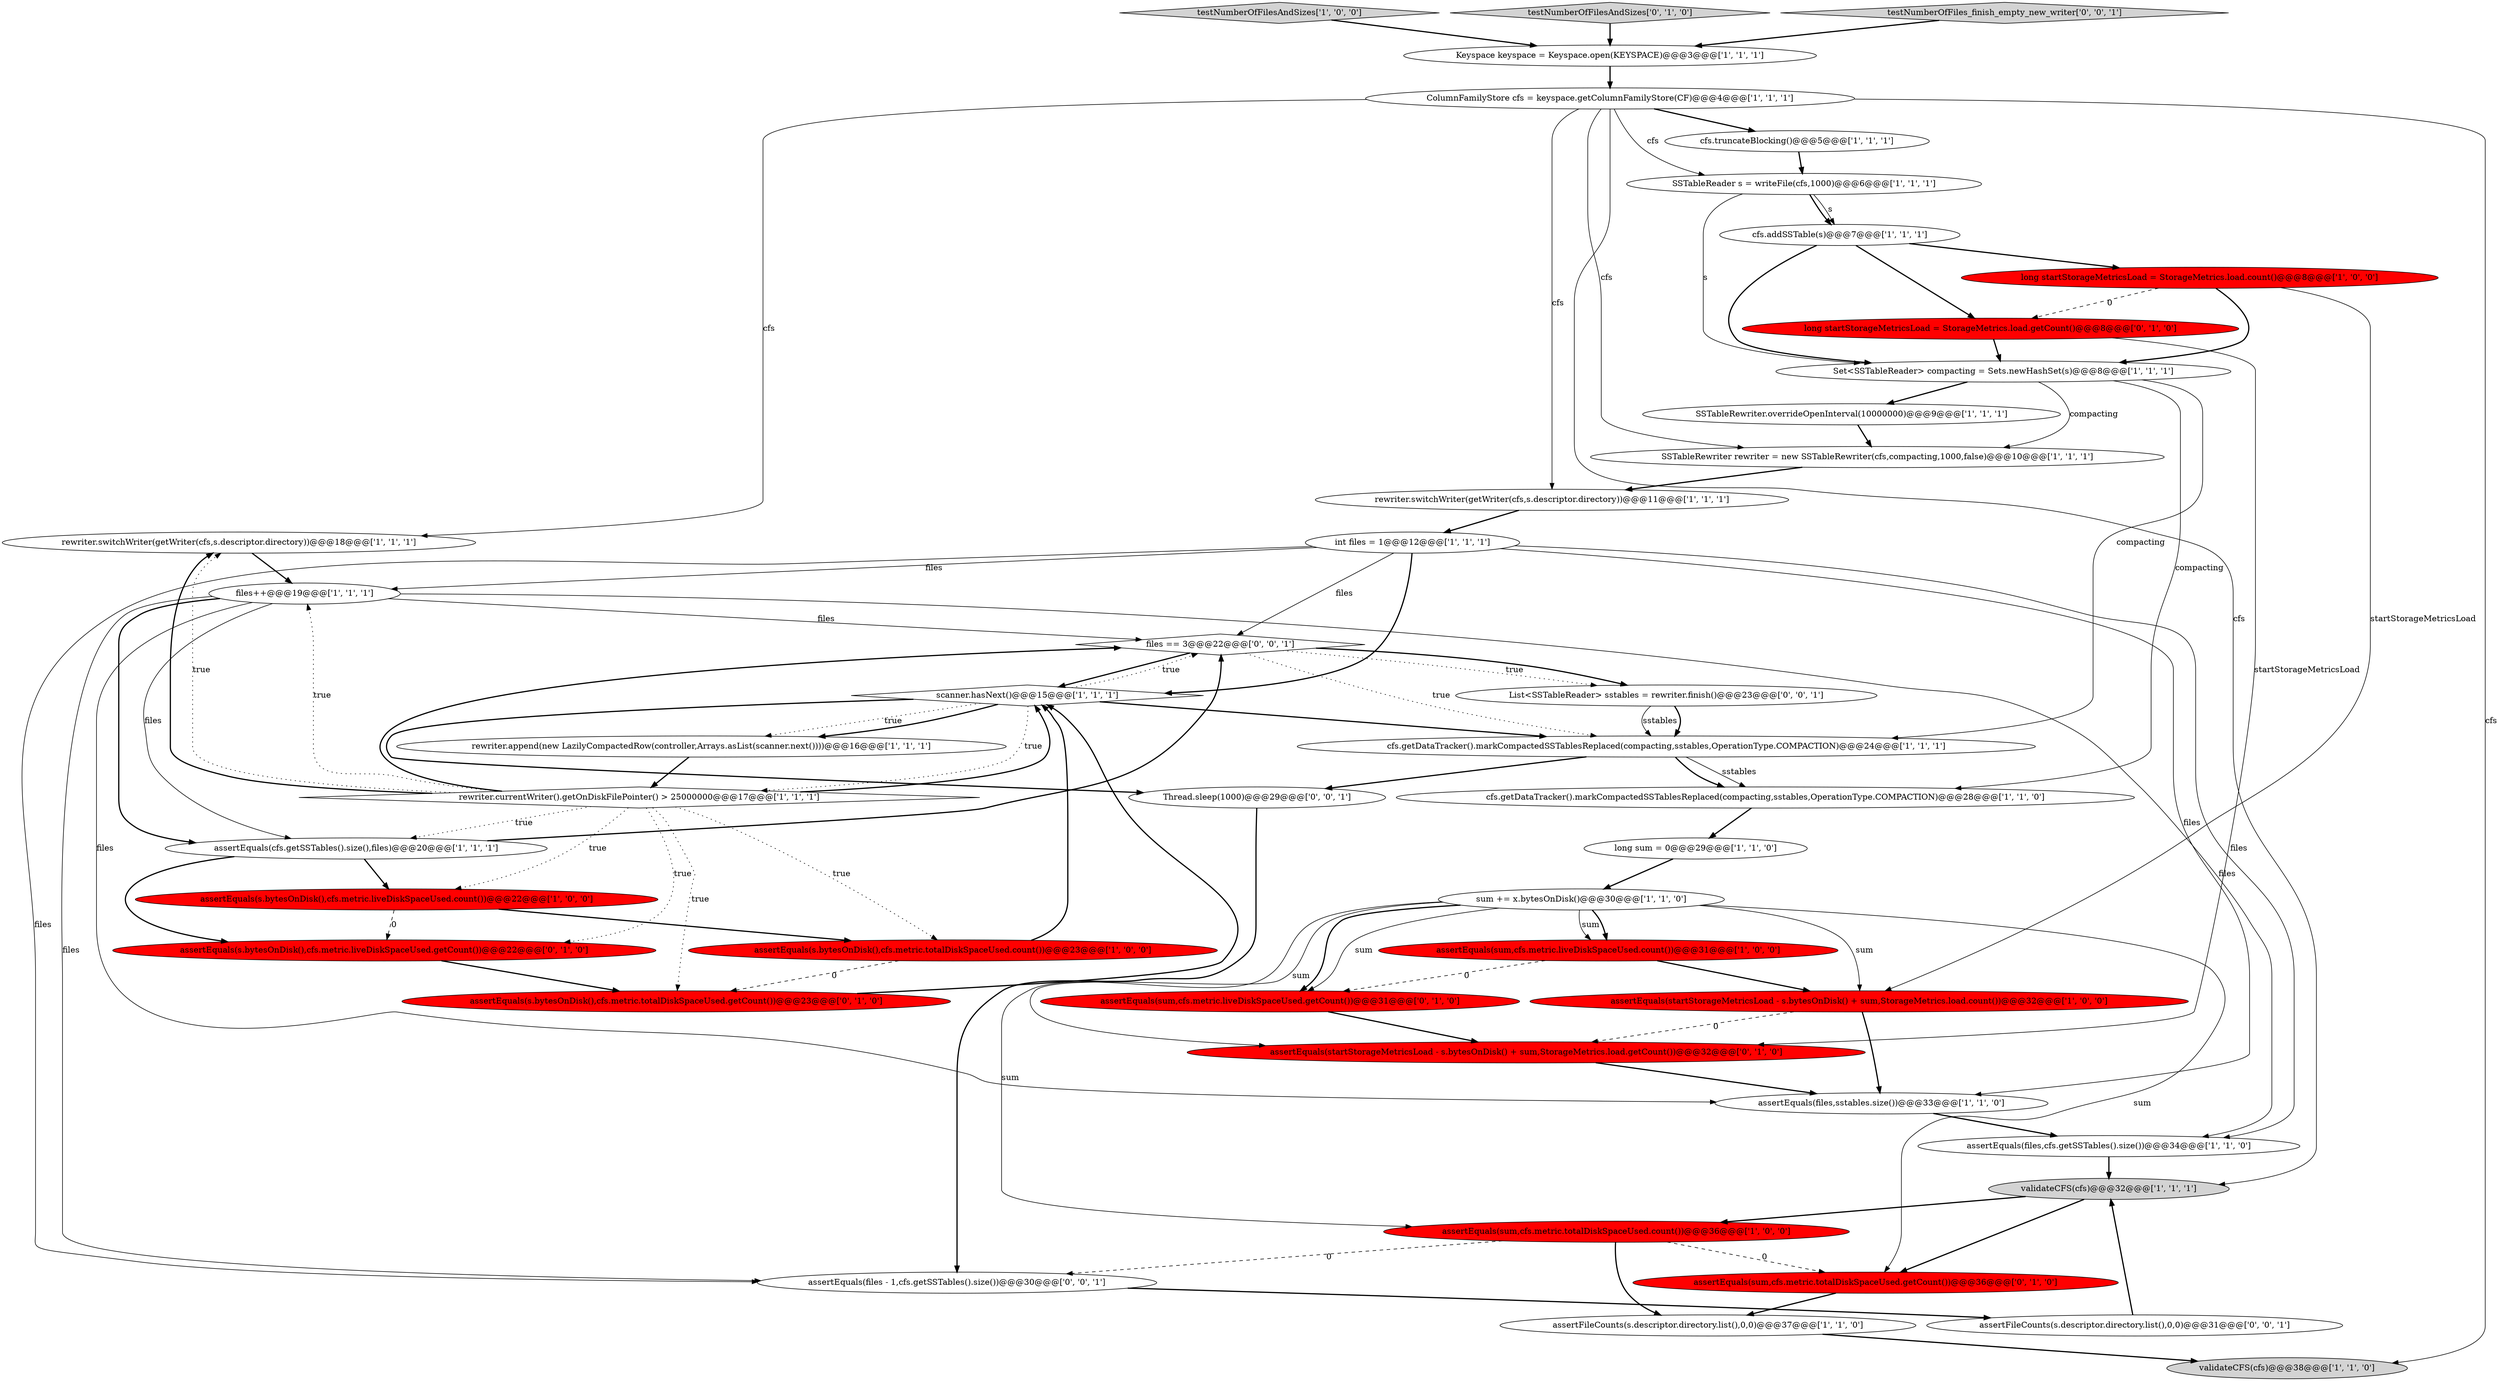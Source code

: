 digraph {
2 [style = filled, label = "Keyspace keyspace = Keyspace.open(KEYSPACE)@@@3@@@['1', '1', '1']", fillcolor = white, shape = ellipse image = "AAA0AAABBB1BBB"];
35 [style = filled, label = "assertEquals(sum,cfs.metric.liveDiskSpaceUsed.getCount())@@@31@@@['0', '1', '0']", fillcolor = red, shape = ellipse image = "AAA1AAABBB2BBB"];
7 [style = filled, label = "assertEquals(startStorageMetricsLoad - s.bytesOnDisk() + sum,StorageMetrics.load.count())@@@32@@@['1', '0', '0']", fillcolor = red, shape = ellipse image = "AAA1AAABBB1BBB"];
20 [style = filled, label = "rewriter.switchWriter(getWriter(cfs,s.descriptor.directory))@@@18@@@['1', '1', '1']", fillcolor = white, shape = ellipse image = "AAA0AAABBB1BBB"];
15 [style = filled, label = "Set<SSTableReader> compacting = Sets.newHashSet(s)@@@8@@@['1', '1', '1']", fillcolor = white, shape = ellipse image = "AAA0AAABBB1BBB"];
3 [style = filled, label = "cfs.getDataTracker().markCompactedSSTablesReplaced(compacting,sstables,OperationType.COMPACTION)@@@24@@@['1', '1', '1']", fillcolor = white, shape = ellipse image = "AAA0AAABBB1BBB"];
17 [style = filled, label = "cfs.truncateBlocking()@@@5@@@['1', '1', '1']", fillcolor = white, shape = ellipse image = "AAA0AAABBB1BBB"];
14 [style = filled, label = "assertEquals(files,cfs.getSSTables().size())@@@34@@@['1', '1', '0']", fillcolor = white, shape = ellipse image = "AAA0AAABBB1BBB"];
16 [style = filled, label = "ColumnFamilyStore cfs = keyspace.getColumnFamilyStore(CF)@@@4@@@['1', '1', '1']", fillcolor = white, shape = ellipse image = "AAA0AAABBB1BBB"];
27 [style = filled, label = "assertEquals(sum,cfs.metric.totalDiskSpaceUsed.count())@@@36@@@['1', '0', '0']", fillcolor = red, shape = ellipse image = "AAA1AAABBB1BBB"];
39 [style = filled, label = "files == 3@@@22@@@['0', '0', '1']", fillcolor = white, shape = diamond image = "AAA0AAABBB3BBB"];
10 [style = filled, label = "assertEquals(s.bytesOnDisk(),cfs.metric.totalDiskSpaceUsed.count())@@@23@@@['1', '0', '0']", fillcolor = red, shape = ellipse image = "AAA1AAABBB1BBB"];
41 [style = filled, label = "assertEquals(files - 1,cfs.getSSTables().size())@@@30@@@['0', '0', '1']", fillcolor = white, shape = ellipse image = "AAA0AAABBB3BBB"];
26 [style = filled, label = "testNumberOfFilesAndSizes['1', '0', '0']", fillcolor = lightgray, shape = diamond image = "AAA0AAABBB1BBB"];
44 [style = filled, label = "List<SSTableReader> sstables = rewriter.finish()@@@23@@@['0', '0', '1']", fillcolor = white, shape = ellipse image = "AAA0AAABBB3BBB"];
36 [style = filled, label = "long startStorageMetricsLoad = StorageMetrics.load.getCount()@@@8@@@['0', '1', '0']", fillcolor = red, shape = ellipse image = "AAA1AAABBB2BBB"];
33 [style = filled, label = "assertEquals(s.bytesOnDisk(),cfs.metric.totalDiskSpaceUsed.getCount())@@@23@@@['0', '1', '0']", fillcolor = red, shape = ellipse image = "AAA1AAABBB2BBB"];
23 [style = filled, label = "rewriter.switchWriter(getWriter(cfs,s.descriptor.directory))@@@11@@@['1', '1', '1']", fillcolor = white, shape = ellipse image = "AAA0AAABBB1BBB"];
37 [style = filled, label = "testNumberOfFilesAndSizes['0', '1', '0']", fillcolor = lightgray, shape = diamond image = "AAA0AAABBB2BBB"];
5 [style = filled, label = "assertFileCounts(s.descriptor.directory.list(),0,0)@@@37@@@['1', '1', '0']", fillcolor = white, shape = ellipse image = "AAA0AAABBB1BBB"];
32 [style = filled, label = "assertEquals(startStorageMetricsLoad - s.bytesOnDisk() + sum,StorageMetrics.load.getCount())@@@32@@@['0', '1', '0']", fillcolor = red, shape = ellipse image = "AAA1AAABBB2BBB"];
43 [style = filled, label = "Thread.sleep(1000)@@@29@@@['0', '0', '1']", fillcolor = white, shape = ellipse image = "AAA0AAABBB3BBB"];
25 [style = filled, label = "assertEquals(files,sstables.size())@@@33@@@['1', '1', '0']", fillcolor = white, shape = ellipse image = "AAA0AAABBB1BBB"];
1 [style = filled, label = "assertEquals(s.bytesOnDisk(),cfs.metric.liveDiskSpaceUsed.count())@@@22@@@['1', '0', '0']", fillcolor = red, shape = ellipse image = "AAA1AAABBB1BBB"];
42 [style = filled, label = "assertFileCounts(s.descriptor.directory.list(),0,0)@@@31@@@['0', '0', '1']", fillcolor = white, shape = ellipse image = "AAA0AAABBB3BBB"];
8 [style = filled, label = "sum += x.bytesOnDisk()@@@30@@@['1', '1', '0']", fillcolor = white, shape = ellipse image = "AAA0AAABBB1BBB"];
38 [style = filled, label = "assertEquals(sum,cfs.metric.totalDiskSpaceUsed.getCount())@@@36@@@['0', '1', '0']", fillcolor = red, shape = ellipse image = "AAA1AAABBB2BBB"];
31 [style = filled, label = "SSTableRewriter.overrideOpenInterval(10000000)@@@9@@@['1', '1', '1']", fillcolor = white, shape = ellipse image = "AAA0AAABBB1BBB"];
22 [style = filled, label = "long startStorageMetricsLoad = StorageMetrics.load.count()@@@8@@@['1', '0', '0']", fillcolor = red, shape = ellipse image = "AAA1AAABBB1BBB"];
18 [style = filled, label = "cfs.getDataTracker().markCompactedSSTablesReplaced(compacting,sstables,OperationType.COMPACTION)@@@28@@@['1', '1', '0']", fillcolor = white, shape = ellipse image = "AAA0AAABBB1BBB"];
0 [style = filled, label = "SSTableReader s = writeFile(cfs,1000)@@@6@@@['1', '1', '1']", fillcolor = white, shape = ellipse image = "AAA0AAABBB1BBB"];
13 [style = filled, label = "assertEquals(sum,cfs.metric.liveDiskSpaceUsed.count())@@@31@@@['1', '0', '0']", fillcolor = red, shape = ellipse image = "AAA1AAABBB1BBB"];
29 [style = filled, label = "assertEquals(cfs.getSSTables().size(),files)@@@20@@@['1', '1', '1']", fillcolor = white, shape = ellipse image = "AAA0AAABBB1BBB"];
9 [style = filled, label = "cfs.addSSTable(s)@@@7@@@['1', '1', '1']", fillcolor = white, shape = ellipse image = "AAA0AAABBB1BBB"];
24 [style = filled, label = "long sum = 0@@@29@@@['1', '1', '0']", fillcolor = white, shape = ellipse image = "AAA0AAABBB1BBB"];
34 [style = filled, label = "assertEquals(s.bytesOnDisk(),cfs.metric.liveDiskSpaceUsed.getCount())@@@22@@@['0', '1', '0']", fillcolor = red, shape = ellipse image = "AAA1AAABBB2BBB"];
12 [style = filled, label = "SSTableRewriter rewriter = new SSTableRewriter(cfs,compacting,1000,false)@@@10@@@['1', '1', '1']", fillcolor = white, shape = ellipse image = "AAA0AAABBB1BBB"];
40 [style = filled, label = "testNumberOfFiles_finish_empty_new_writer['0', '0', '1']", fillcolor = lightgray, shape = diamond image = "AAA0AAABBB3BBB"];
6 [style = filled, label = "validateCFS(cfs)@@@38@@@['1', '1', '0']", fillcolor = lightgray, shape = ellipse image = "AAA0AAABBB1BBB"];
4 [style = filled, label = "rewriter.append(new LazilyCompactedRow(controller,Arrays.asList(scanner.next())))@@@16@@@['1', '1', '1']", fillcolor = white, shape = ellipse image = "AAA0AAABBB1BBB"];
30 [style = filled, label = "files++@@@19@@@['1', '1', '1']", fillcolor = white, shape = ellipse image = "AAA0AAABBB1BBB"];
11 [style = filled, label = "rewriter.currentWriter().getOnDiskFilePointer() > 25000000@@@17@@@['1', '1', '1']", fillcolor = white, shape = diamond image = "AAA0AAABBB1BBB"];
28 [style = filled, label = "int files = 1@@@12@@@['1', '1', '1']", fillcolor = white, shape = ellipse image = "AAA0AAABBB1BBB"];
21 [style = filled, label = "validateCFS(cfs)@@@32@@@['1', '1', '1']", fillcolor = lightgray, shape = ellipse image = "AAA0AAABBB1BBB"];
19 [style = filled, label = "scanner.hasNext()@@@15@@@['1', '1', '1']", fillcolor = white, shape = diamond image = "AAA0AAABBB1BBB"];
40->2 [style = bold, label=""];
22->36 [style = dashed, label="0"];
27->38 [style = dashed, label="0"];
39->19 [style = bold, label=""];
22->15 [style = bold, label=""];
15->12 [style = solid, label="compacting"];
36->32 [style = solid, label="startStorageMetricsLoad"];
11->1 [style = dotted, label="true"];
10->19 [style = bold, label=""];
25->14 [style = bold, label=""];
29->34 [style = bold, label=""];
30->29 [style = bold, label=""];
21->38 [style = bold, label=""];
3->18 [style = bold, label=""];
23->28 [style = bold, label=""];
11->34 [style = dotted, label="true"];
19->11 [style = dotted, label="true"];
32->25 [style = bold, label=""];
27->5 [style = bold, label=""];
29->1 [style = bold, label=""];
42->21 [style = bold, label=""];
19->3 [style = bold, label=""];
2->16 [style = bold, label=""];
11->33 [style = dotted, label="true"];
16->20 [style = solid, label="cfs"];
28->39 [style = solid, label="files"];
29->39 [style = bold, label=""];
28->41 [style = solid, label="files"];
11->10 [style = dotted, label="true"];
44->3 [style = bold, label=""];
1->34 [style = dashed, label="0"];
34->33 [style = bold, label=""];
8->32 [style = solid, label="sum"];
16->17 [style = bold, label=""];
15->3 [style = solid, label="compacting"];
5->6 [style = bold, label=""];
15->31 [style = bold, label=""];
19->4 [style = dotted, label="true"];
39->44 [style = dotted, label="true"];
0->9 [style = solid, label="s"];
28->19 [style = bold, label=""];
24->8 [style = bold, label=""];
14->21 [style = bold, label=""];
44->3 [style = solid, label="sstables"];
9->22 [style = bold, label=""];
38->5 [style = bold, label=""];
16->21 [style = solid, label="cfs"];
18->24 [style = bold, label=""];
27->41 [style = dashed, label="0"];
11->30 [style = dotted, label="true"];
13->35 [style = dashed, label="0"];
21->27 [style = bold, label=""];
8->38 [style = solid, label="sum"];
30->41 [style = solid, label="files"];
11->29 [style = dotted, label="true"];
35->32 [style = bold, label=""];
39->3 [style = dotted, label="true"];
16->0 [style = solid, label="cfs"];
8->35 [style = bold, label=""];
31->12 [style = bold, label=""];
30->29 [style = solid, label="files"];
0->15 [style = solid, label="s"];
28->25 [style = solid, label="files"];
3->18 [style = solid, label="sstables"];
11->20 [style = dotted, label="true"];
16->6 [style = solid, label="cfs"];
17->0 [style = bold, label=""];
16->12 [style = solid, label="cfs"];
8->27 [style = solid, label="sum"];
8->13 [style = solid, label="sum"];
43->41 [style = bold, label=""];
7->32 [style = dashed, label="0"];
37->2 [style = bold, label=""];
19->39 [style = dotted, label="true"];
33->19 [style = bold, label=""];
30->25 [style = solid, label="files"];
19->43 [style = bold, label=""];
8->13 [style = bold, label=""];
9->36 [style = bold, label=""];
11->20 [style = bold, label=""];
15->18 [style = solid, label="compacting"];
0->9 [style = bold, label=""];
39->44 [style = bold, label=""];
30->39 [style = solid, label="files"];
22->7 [style = solid, label="startStorageMetricsLoad"];
36->15 [style = bold, label=""];
8->7 [style = solid, label="sum"];
10->33 [style = dashed, label="0"];
16->23 [style = solid, label="cfs"];
11->19 [style = bold, label=""];
8->35 [style = solid, label="sum"];
26->2 [style = bold, label=""];
28->14 [style = solid, label="files"];
13->7 [style = bold, label=""];
9->15 [style = bold, label=""];
11->39 [style = bold, label=""];
28->30 [style = solid, label="files"];
30->14 [style = solid, label="files"];
12->23 [style = bold, label=""];
7->25 [style = bold, label=""];
19->4 [style = bold, label=""];
3->43 [style = bold, label=""];
4->11 [style = bold, label=""];
20->30 [style = bold, label=""];
1->10 [style = bold, label=""];
41->42 [style = bold, label=""];
}
